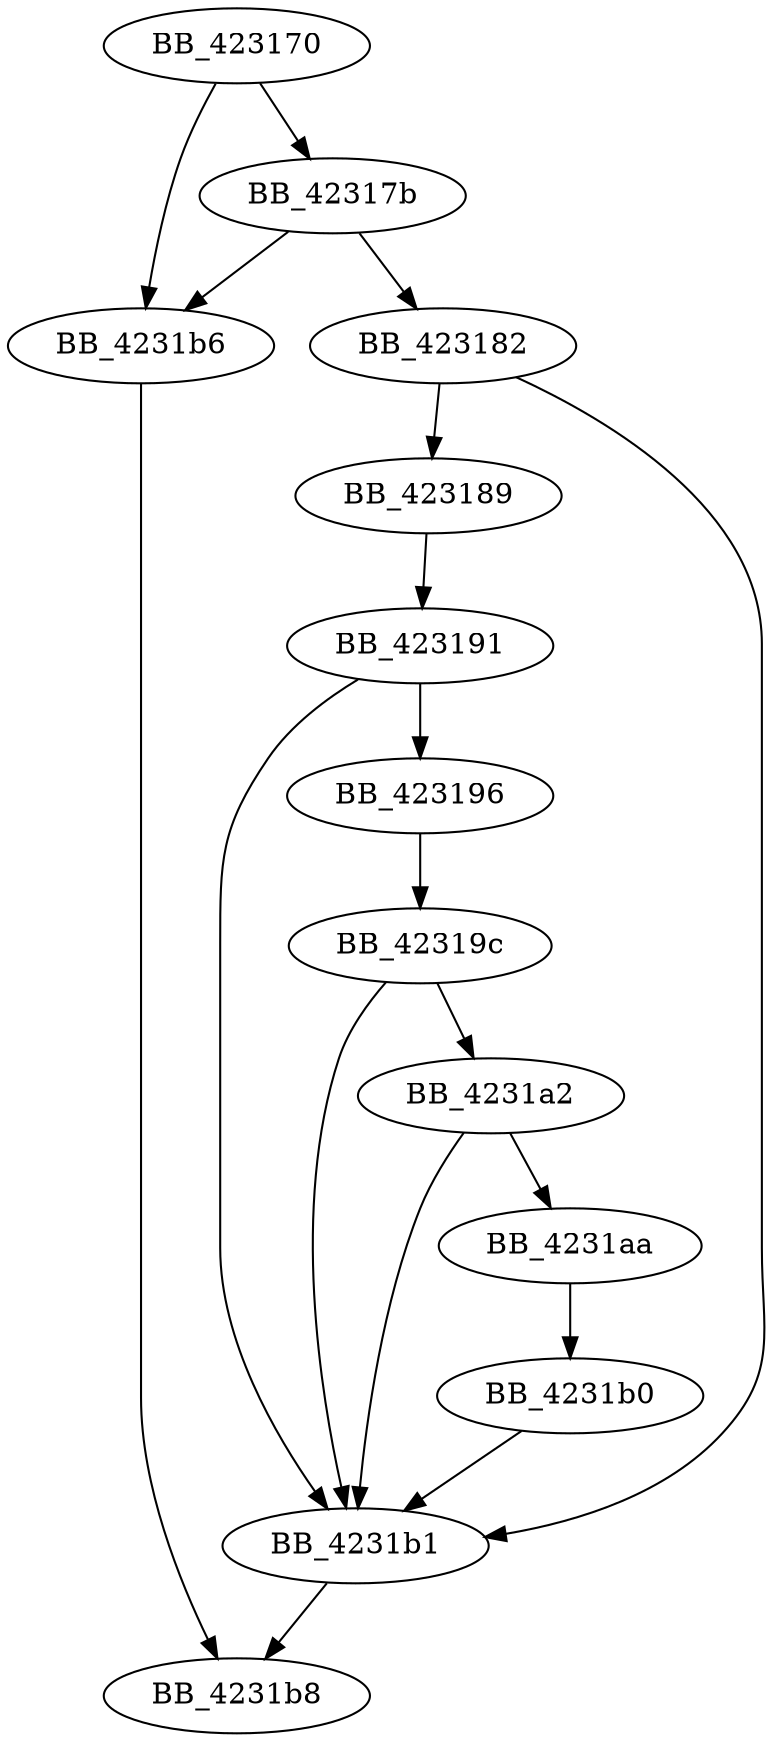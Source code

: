 DiGraph __updatetlocinfoEx_nolock{
BB_423170->BB_42317b
BB_423170->BB_4231b6
BB_42317b->BB_423182
BB_42317b->BB_4231b6
BB_423182->BB_423189
BB_423182->BB_4231b1
BB_423189->BB_423191
BB_423191->BB_423196
BB_423191->BB_4231b1
BB_423196->BB_42319c
BB_42319c->BB_4231a2
BB_42319c->BB_4231b1
BB_4231a2->BB_4231aa
BB_4231a2->BB_4231b1
BB_4231aa->BB_4231b0
BB_4231b0->BB_4231b1
BB_4231b1->BB_4231b8
BB_4231b6->BB_4231b8
}
